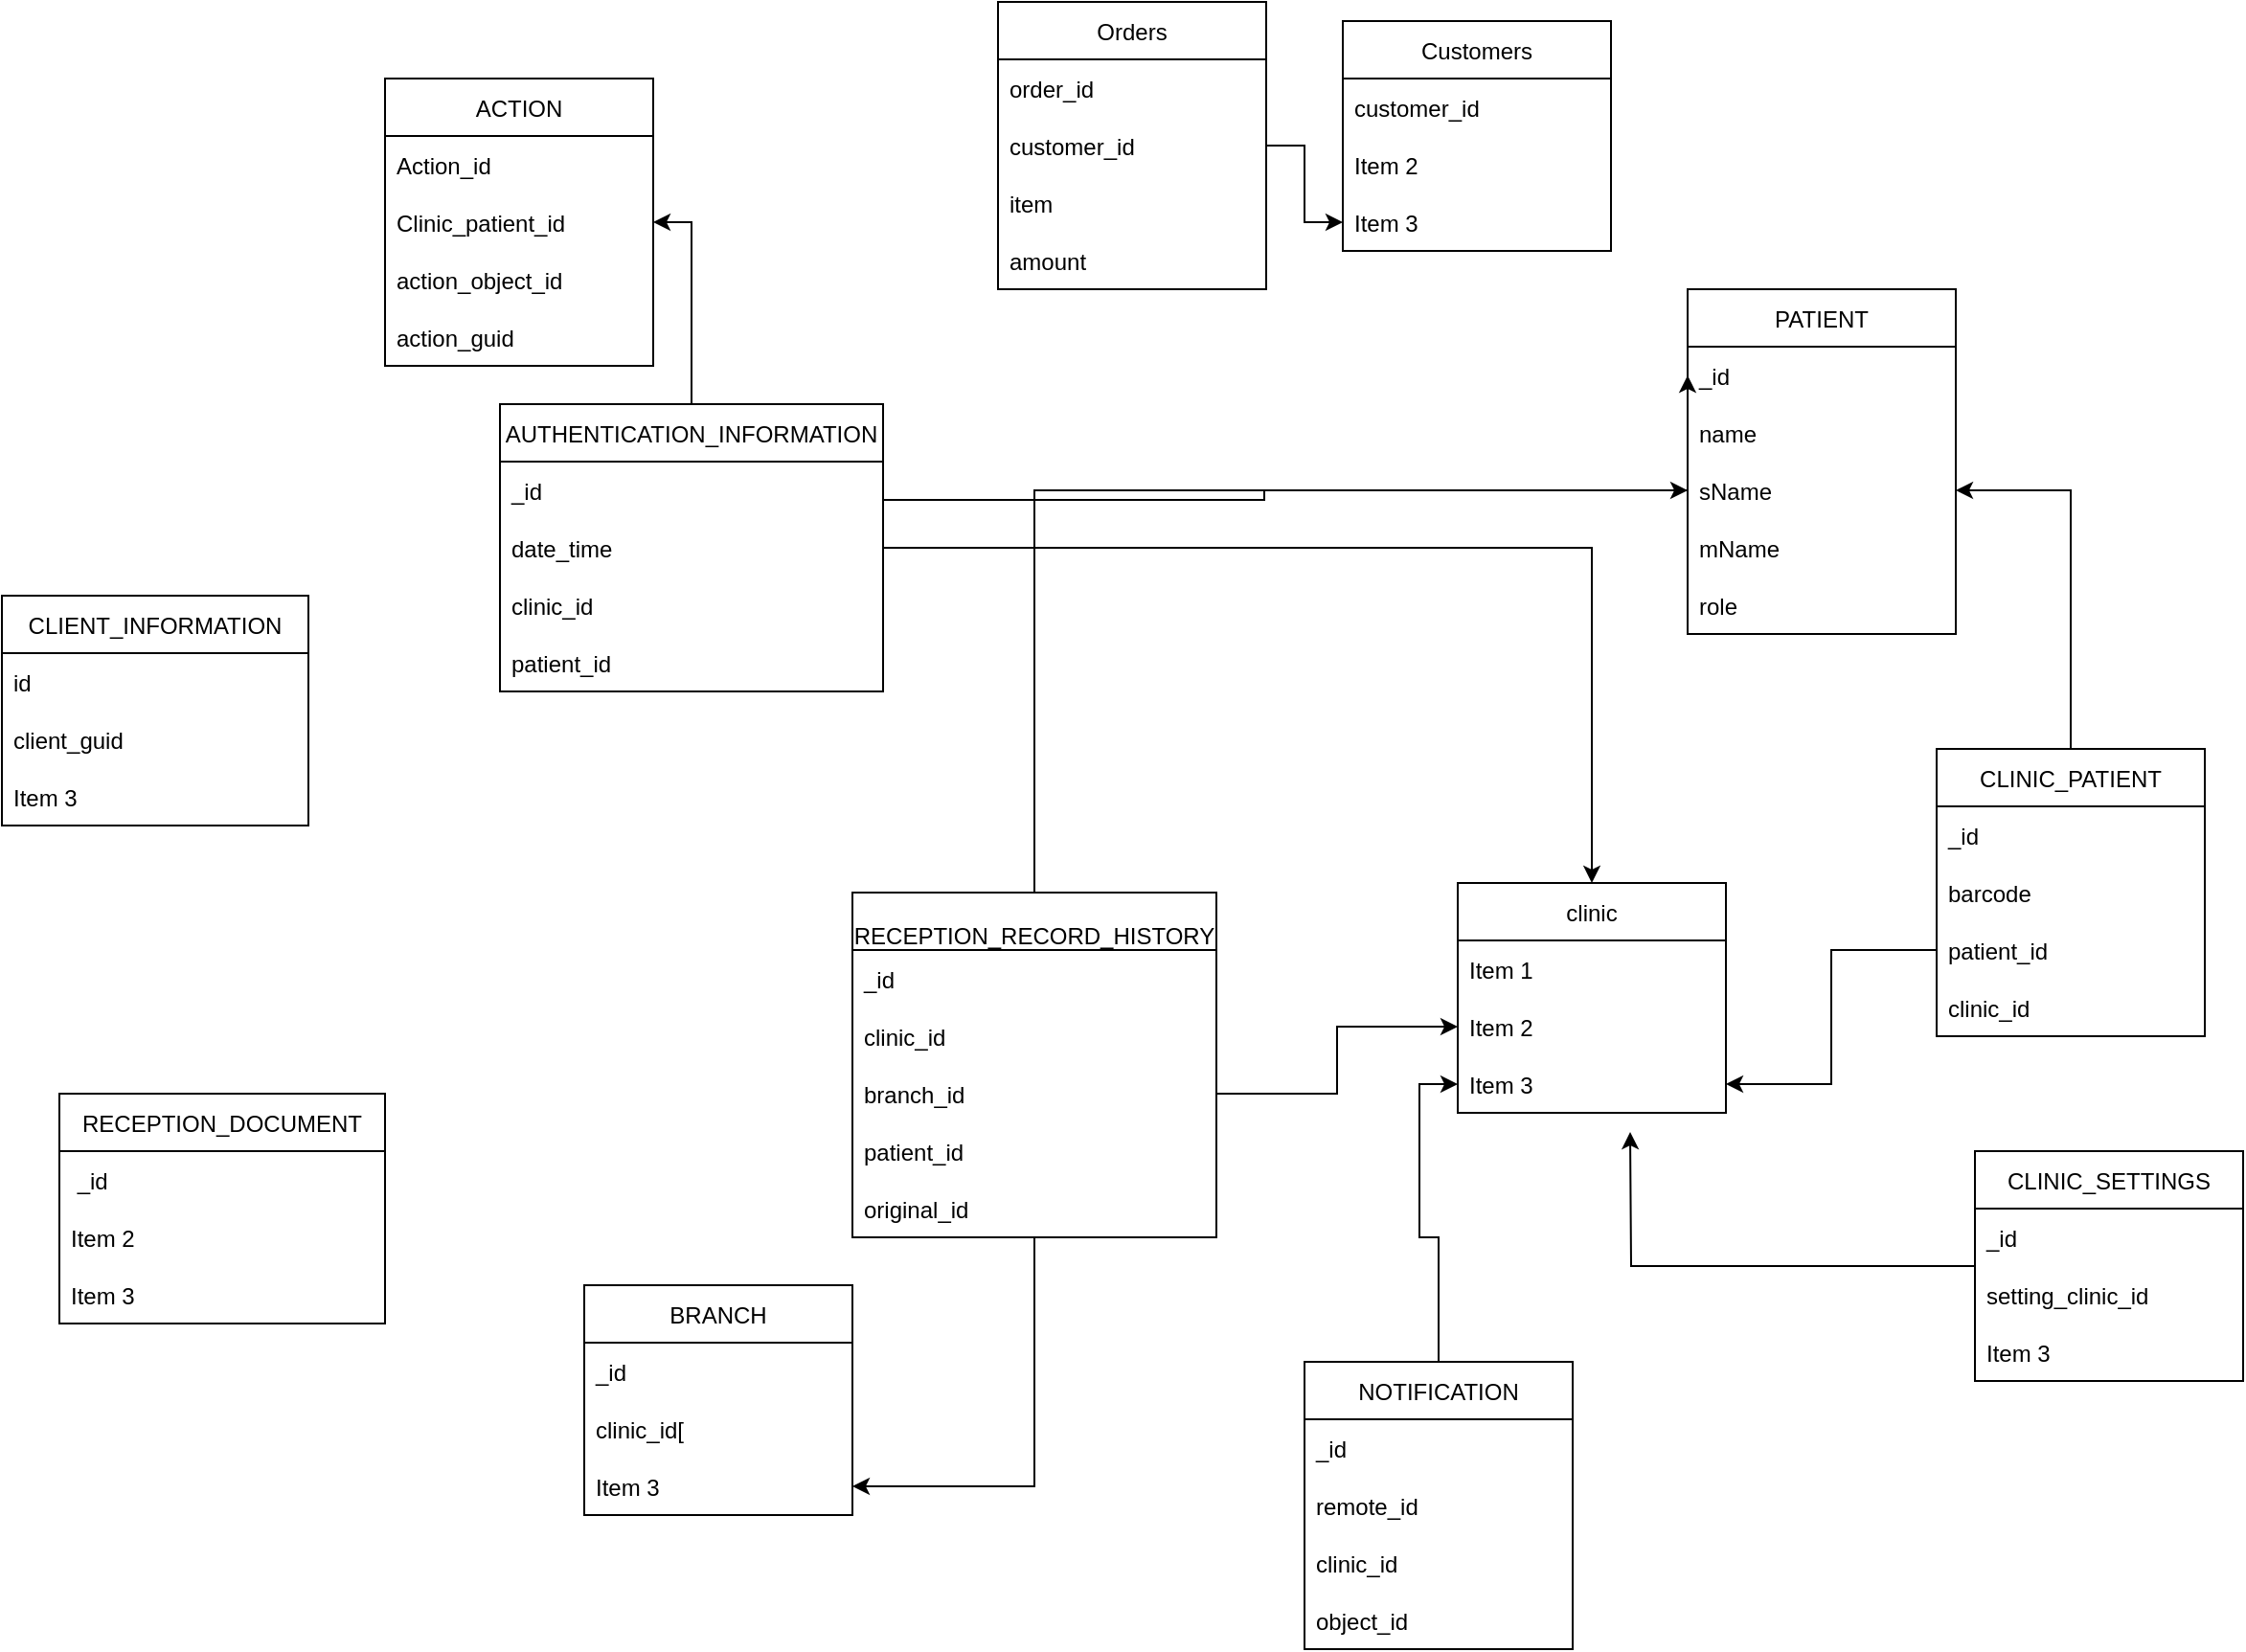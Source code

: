 <mxfile version="18.1.3" type="github">
  <diagram id="C5RBs43oDa-KdzZeNtuy" name="Page-1">
    <mxGraphModel dx="2249" dy="752" grid="1" gridSize="10" guides="1" tooltips="1" connect="1" arrows="1" fold="1" page="1" pageScale="1" pageWidth="827" pageHeight="1169" math="0" shadow="0">
      <root>
        <mxCell id="WIyWlLk6GJQsqaUBKTNV-0" />
        <mxCell id="WIyWlLk6GJQsqaUBKTNV-1" parent="WIyWlLk6GJQsqaUBKTNV-0" />
        <mxCell id="gwg9lpgbZ_tvA4moXHCT-0" value="ACTION" style="swimlane;fontStyle=0;childLayout=stackLayout;horizontal=1;startSize=30;horizontalStack=0;resizeParent=1;resizeParentMax=0;resizeLast=0;collapsible=1;marginBottom=0;" vertex="1" parent="WIyWlLk6GJQsqaUBKTNV-1">
          <mxGeometry x="170" y="160" width="140" height="150" as="geometry" />
        </mxCell>
        <mxCell id="gwg9lpgbZ_tvA4moXHCT-1" value="Action_id" style="text;strokeColor=none;fillColor=none;align=left;verticalAlign=middle;spacingLeft=4;spacingRight=4;overflow=hidden;points=[[0,0.5],[1,0.5]];portConstraint=eastwest;rotatable=0;" vertex="1" parent="gwg9lpgbZ_tvA4moXHCT-0">
          <mxGeometry y="30" width="140" height="30" as="geometry" />
        </mxCell>
        <mxCell id="gwg9lpgbZ_tvA4moXHCT-2" value="Clinic_patient_id" style="text;strokeColor=none;fillColor=none;align=left;verticalAlign=middle;spacingLeft=4;spacingRight=4;overflow=hidden;points=[[0,0.5],[1,0.5]];portConstraint=eastwest;rotatable=0;" vertex="1" parent="gwg9lpgbZ_tvA4moXHCT-0">
          <mxGeometry y="60" width="140" height="30" as="geometry" />
        </mxCell>
        <mxCell id="gwg9lpgbZ_tvA4moXHCT-77" value="action_object_id" style="text;strokeColor=none;fillColor=none;align=left;verticalAlign=middle;spacingLeft=4;spacingRight=4;overflow=hidden;points=[[0,0.5],[1,0.5]];portConstraint=eastwest;rotatable=0;" vertex="1" parent="gwg9lpgbZ_tvA4moXHCT-0">
          <mxGeometry y="90" width="140" height="30" as="geometry" />
        </mxCell>
        <mxCell id="gwg9lpgbZ_tvA4moXHCT-80" value="action_guid" style="text;strokeColor=none;fillColor=none;align=left;verticalAlign=middle;spacingLeft=4;spacingRight=4;overflow=hidden;points=[[0,0.5],[1,0.5]];portConstraint=eastwest;rotatable=0;" vertex="1" parent="gwg9lpgbZ_tvA4moXHCT-0">
          <mxGeometry y="120" width="140" height="30" as="geometry" />
        </mxCell>
        <mxCell id="gwg9lpgbZ_tvA4moXHCT-40" value="" style="edgeStyle=orthogonalEdgeStyle;rounded=0;orthogonalLoop=1;jettySize=auto;html=1;" edge="1" parent="WIyWlLk6GJQsqaUBKTNV-1" source="gwg9lpgbZ_tvA4moXHCT-4" target="gwg9lpgbZ_tvA4moXHCT-2">
          <mxGeometry relative="1" as="geometry" />
        </mxCell>
        <mxCell id="gwg9lpgbZ_tvA4moXHCT-73" style="edgeStyle=orthogonalEdgeStyle;rounded=0;orthogonalLoop=1;jettySize=auto;html=1;" edge="1" parent="WIyWlLk6GJQsqaUBKTNV-1" source="gwg9lpgbZ_tvA4moXHCT-4" target="gwg9lpgbZ_tvA4moXHCT-59">
          <mxGeometry relative="1" as="geometry" />
        </mxCell>
        <mxCell id="gwg9lpgbZ_tvA4moXHCT-76" style="edgeStyle=orthogonalEdgeStyle;rounded=0;orthogonalLoop=1;jettySize=auto;html=1;entryX=0;entryY=0.5;entryDx=0;entryDy=0;" edge="1" parent="WIyWlLk6GJQsqaUBKTNV-1" source="gwg9lpgbZ_tvA4moXHCT-4" target="gwg9lpgbZ_tvA4moXHCT-44">
          <mxGeometry relative="1" as="geometry">
            <mxPoint x="820" y="370" as="targetPoint" />
            <Array as="points">
              <mxPoint x="629" y="380" />
              <mxPoint x="629" y="375" />
            </Array>
          </mxGeometry>
        </mxCell>
        <mxCell id="gwg9lpgbZ_tvA4moXHCT-4" value="AUTHENTICATION_INFORMATION" style="swimlane;fontStyle=0;childLayout=stackLayout;horizontal=1;startSize=30;horizontalStack=0;resizeParent=1;resizeParentMax=0;resizeLast=0;collapsible=1;marginBottom=0;" vertex="1" parent="WIyWlLk6GJQsqaUBKTNV-1">
          <mxGeometry x="230" y="330" width="200" height="150" as="geometry" />
        </mxCell>
        <mxCell id="gwg9lpgbZ_tvA4moXHCT-5" value="_id" style="text;strokeColor=none;fillColor=none;align=left;verticalAlign=middle;spacingLeft=4;spacingRight=4;overflow=hidden;points=[[0,0.5],[1,0.5]];portConstraint=eastwest;rotatable=0;" vertex="1" parent="gwg9lpgbZ_tvA4moXHCT-4">
          <mxGeometry y="30" width="200" height="30" as="geometry" />
        </mxCell>
        <mxCell id="gwg9lpgbZ_tvA4moXHCT-6" value="date_time" style="text;strokeColor=none;fillColor=none;align=left;verticalAlign=middle;spacingLeft=4;spacingRight=4;overflow=hidden;points=[[0,0.5],[1,0.5]];portConstraint=eastwest;rotatable=0;" vertex="1" parent="gwg9lpgbZ_tvA4moXHCT-4">
          <mxGeometry y="60" width="200" height="30" as="geometry" />
        </mxCell>
        <mxCell id="gwg9lpgbZ_tvA4moXHCT-7" value="clinic_id" style="text;strokeColor=none;fillColor=none;align=left;verticalAlign=middle;spacingLeft=4;spacingRight=4;overflow=hidden;points=[[0,0.5],[1,0.5]];portConstraint=eastwest;rotatable=0;" vertex="1" parent="gwg9lpgbZ_tvA4moXHCT-4">
          <mxGeometry y="90" width="200" height="30" as="geometry" />
        </mxCell>
        <mxCell id="gwg9lpgbZ_tvA4moXHCT-75" value="patient_id" style="text;strokeColor=none;fillColor=none;align=left;verticalAlign=middle;spacingLeft=4;spacingRight=4;overflow=hidden;points=[[0,0.5],[1,0.5]];portConstraint=eastwest;rotatable=0;" vertex="1" parent="gwg9lpgbZ_tvA4moXHCT-4">
          <mxGeometry y="120" width="200" height="30" as="geometry" />
        </mxCell>
        <mxCell id="gwg9lpgbZ_tvA4moXHCT-8" value="BRANCH" style="swimlane;fontStyle=0;childLayout=stackLayout;horizontal=1;startSize=30;horizontalStack=0;resizeParent=1;resizeParentMax=0;resizeLast=0;collapsible=1;marginBottom=0;" vertex="1" parent="WIyWlLk6GJQsqaUBKTNV-1">
          <mxGeometry x="274" y="790" width="140" height="120" as="geometry" />
        </mxCell>
        <mxCell id="gwg9lpgbZ_tvA4moXHCT-9" value="_id" style="text;strokeColor=none;fillColor=none;align=left;verticalAlign=middle;spacingLeft=4;spacingRight=4;overflow=hidden;points=[[0,0.5],[1,0.5]];portConstraint=eastwest;rotatable=0;" vertex="1" parent="gwg9lpgbZ_tvA4moXHCT-8">
          <mxGeometry y="30" width="140" height="30" as="geometry" />
        </mxCell>
        <mxCell id="gwg9lpgbZ_tvA4moXHCT-10" value="clinic_id[" style="text;strokeColor=none;fillColor=none;align=left;verticalAlign=middle;spacingLeft=4;spacingRight=4;overflow=hidden;points=[[0,0.5],[1,0.5]];portConstraint=eastwest;rotatable=0;" vertex="1" parent="gwg9lpgbZ_tvA4moXHCT-8">
          <mxGeometry y="60" width="140" height="30" as="geometry" />
        </mxCell>
        <mxCell id="gwg9lpgbZ_tvA4moXHCT-11" value="Item 3" style="text;strokeColor=none;fillColor=none;align=left;verticalAlign=middle;spacingLeft=4;spacingRight=4;overflow=hidden;points=[[0,0.5],[1,0.5]];portConstraint=eastwest;rotatable=0;" vertex="1" parent="gwg9lpgbZ_tvA4moXHCT-8">
          <mxGeometry y="90" width="140" height="30" as="geometry" />
        </mxCell>
        <mxCell id="gwg9lpgbZ_tvA4moXHCT-13" value="CLIENT_INFORMATION" style="swimlane;fontStyle=0;childLayout=stackLayout;horizontal=1;startSize=30;horizontalStack=0;resizeParent=1;resizeParentMax=0;resizeLast=0;collapsible=1;marginBottom=0;" vertex="1" parent="WIyWlLk6GJQsqaUBKTNV-1">
          <mxGeometry x="-30" y="430" width="160" height="120" as="geometry" />
        </mxCell>
        <mxCell id="gwg9lpgbZ_tvA4moXHCT-14" value="id" style="text;strokeColor=none;fillColor=none;align=left;verticalAlign=middle;spacingLeft=4;spacingRight=4;overflow=hidden;points=[[0,0.5],[1,0.5]];portConstraint=eastwest;rotatable=0;" vertex="1" parent="gwg9lpgbZ_tvA4moXHCT-13">
          <mxGeometry y="30" width="160" height="30" as="geometry" />
        </mxCell>
        <mxCell id="gwg9lpgbZ_tvA4moXHCT-15" value="client_guid" style="text;strokeColor=none;fillColor=none;align=left;verticalAlign=middle;spacingLeft=4;spacingRight=4;overflow=hidden;points=[[0,0.5],[1,0.5]];portConstraint=eastwest;rotatable=0;" vertex="1" parent="gwg9lpgbZ_tvA4moXHCT-13">
          <mxGeometry y="60" width="160" height="30" as="geometry" />
        </mxCell>
        <mxCell id="gwg9lpgbZ_tvA4moXHCT-16" value="Item 3" style="text;strokeColor=none;fillColor=none;align=left;verticalAlign=middle;spacingLeft=4;spacingRight=4;overflow=hidden;points=[[0,0.5],[1,0.5]];portConstraint=eastwest;rotatable=0;" vertex="1" parent="gwg9lpgbZ_tvA4moXHCT-13">
          <mxGeometry y="90" width="160" height="30" as="geometry" />
        </mxCell>
        <mxCell id="gwg9lpgbZ_tvA4moXHCT-47" value="" style="edgeStyle=orthogonalEdgeStyle;rounded=0;orthogonalLoop=1;jettySize=auto;html=1;" edge="1" parent="WIyWlLk6GJQsqaUBKTNV-1" source="gwg9lpgbZ_tvA4moXHCT-17" target="gwg9lpgbZ_tvA4moXHCT-46">
          <mxGeometry relative="1" as="geometry" />
        </mxCell>
        <mxCell id="gwg9lpgbZ_tvA4moXHCT-17" value="CLINIC_PATIENT" style="swimlane;fontStyle=0;childLayout=stackLayout;horizontal=1;startSize=30;horizontalStack=0;resizeParent=1;resizeParentMax=0;resizeLast=0;collapsible=1;marginBottom=0;" vertex="1" parent="WIyWlLk6GJQsqaUBKTNV-1">
          <mxGeometry x="980" y="510" width="140" height="150" as="geometry" />
        </mxCell>
        <mxCell id="gwg9lpgbZ_tvA4moXHCT-18" value="_id" style="text;strokeColor=none;fillColor=none;align=left;verticalAlign=middle;spacingLeft=4;spacingRight=4;overflow=hidden;points=[[0,0.5],[1,0.5]];portConstraint=eastwest;rotatable=0;" vertex="1" parent="gwg9lpgbZ_tvA4moXHCT-17">
          <mxGeometry y="30" width="140" height="30" as="geometry" />
        </mxCell>
        <mxCell id="gwg9lpgbZ_tvA4moXHCT-19" value="barcode" style="text;strokeColor=none;fillColor=none;align=left;verticalAlign=middle;spacingLeft=4;spacingRight=4;overflow=hidden;points=[[0,0.5],[1,0.5]];portConstraint=eastwest;rotatable=0;" vertex="1" parent="gwg9lpgbZ_tvA4moXHCT-17">
          <mxGeometry y="60" width="140" height="30" as="geometry" />
        </mxCell>
        <mxCell id="gwg9lpgbZ_tvA4moXHCT-20" value="patient_id" style="text;strokeColor=none;fillColor=none;align=left;verticalAlign=middle;spacingLeft=4;spacingRight=4;overflow=hidden;points=[[0,0.5],[1,0.5]];portConstraint=eastwest;rotatable=0;" vertex="1" parent="gwg9lpgbZ_tvA4moXHCT-17">
          <mxGeometry y="90" width="140" height="30" as="geometry" />
        </mxCell>
        <mxCell id="gwg9lpgbZ_tvA4moXHCT-21" value="clinic_id" style="text;strokeColor=none;fillColor=none;align=left;verticalAlign=middle;spacingLeft=4;spacingRight=4;overflow=hidden;points=[[0,0.5],[1,0.5]];portConstraint=eastwest;rotatable=0;" vertex="1" parent="gwg9lpgbZ_tvA4moXHCT-17">
          <mxGeometry y="120" width="140" height="30" as="geometry" />
        </mxCell>
        <mxCell id="gwg9lpgbZ_tvA4moXHCT-72" style="edgeStyle=orthogonalEdgeStyle;rounded=0;orthogonalLoop=1;jettySize=auto;html=1;" edge="1" parent="WIyWlLk6GJQsqaUBKTNV-1" source="gwg9lpgbZ_tvA4moXHCT-22">
          <mxGeometry relative="1" as="geometry">
            <mxPoint x="820" y="710" as="targetPoint" />
          </mxGeometry>
        </mxCell>
        <mxCell id="gwg9lpgbZ_tvA4moXHCT-22" value="CLINIC_SETTINGS" style="swimlane;fontStyle=0;childLayout=stackLayout;horizontal=1;startSize=30;horizontalStack=0;resizeParent=1;resizeParentMax=0;resizeLast=0;collapsible=1;marginBottom=0;" vertex="1" parent="WIyWlLk6GJQsqaUBKTNV-1">
          <mxGeometry x="1000" y="720" width="140" height="120" as="geometry" />
        </mxCell>
        <mxCell id="gwg9lpgbZ_tvA4moXHCT-23" value="_id" style="text;strokeColor=none;fillColor=none;align=left;verticalAlign=middle;spacingLeft=4;spacingRight=4;overflow=hidden;points=[[0,0.5],[1,0.5]];portConstraint=eastwest;rotatable=0;" vertex="1" parent="gwg9lpgbZ_tvA4moXHCT-22">
          <mxGeometry y="30" width="140" height="30" as="geometry" />
        </mxCell>
        <mxCell id="gwg9lpgbZ_tvA4moXHCT-24" value="setting_clinic_id" style="text;strokeColor=none;fillColor=none;align=left;verticalAlign=middle;spacingLeft=4;spacingRight=4;overflow=hidden;points=[[0,0.5],[1,0.5]];portConstraint=eastwest;rotatable=0;" vertex="1" parent="gwg9lpgbZ_tvA4moXHCT-22">
          <mxGeometry y="60" width="140" height="30" as="geometry" />
        </mxCell>
        <mxCell id="gwg9lpgbZ_tvA4moXHCT-25" value="Item 3" style="text;strokeColor=none;fillColor=none;align=left;verticalAlign=middle;spacingLeft=4;spacingRight=4;overflow=hidden;points=[[0,0.5],[1,0.5]];portConstraint=eastwest;rotatable=0;" vertex="1" parent="gwg9lpgbZ_tvA4moXHCT-22">
          <mxGeometry y="90" width="140" height="30" as="geometry" />
        </mxCell>
        <mxCell id="gwg9lpgbZ_tvA4moXHCT-26" value="Customers" style="swimlane;fontStyle=0;childLayout=stackLayout;horizontal=1;startSize=30;horizontalStack=0;resizeParent=1;resizeParentMax=0;resizeLast=0;collapsible=1;marginBottom=0;" vertex="1" parent="WIyWlLk6GJQsqaUBKTNV-1">
          <mxGeometry x="670" y="130" width="140" height="120" as="geometry" />
        </mxCell>
        <mxCell id="gwg9lpgbZ_tvA4moXHCT-27" value="customer_id" style="text;strokeColor=none;fillColor=none;align=left;verticalAlign=middle;spacingLeft=4;spacingRight=4;overflow=hidden;points=[[0,0.5],[1,0.5]];portConstraint=eastwest;rotatable=0;" vertex="1" parent="gwg9lpgbZ_tvA4moXHCT-26">
          <mxGeometry y="30" width="140" height="30" as="geometry" />
        </mxCell>
        <mxCell id="gwg9lpgbZ_tvA4moXHCT-28" value="Item 2" style="text;strokeColor=none;fillColor=none;align=left;verticalAlign=middle;spacingLeft=4;spacingRight=4;overflow=hidden;points=[[0,0.5],[1,0.5]];portConstraint=eastwest;rotatable=0;" vertex="1" parent="gwg9lpgbZ_tvA4moXHCT-26">
          <mxGeometry y="60" width="140" height="30" as="geometry" />
        </mxCell>
        <mxCell id="gwg9lpgbZ_tvA4moXHCT-29" value="Item 3" style="text;strokeColor=none;fillColor=none;align=left;verticalAlign=middle;spacingLeft=4;spacingRight=4;overflow=hidden;points=[[0,0.5],[1,0.5]];portConstraint=eastwest;rotatable=0;" vertex="1" parent="gwg9lpgbZ_tvA4moXHCT-26">
          <mxGeometry y="90" width="140" height="30" as="geometry" />
        </mxCell>
        <mxCell id="gwg9lpgbZ_tvA4moXHCT-64" value="" style="edgeStyle=orthogonalEdgeStyle;rounded=0;orthogonalLoop=1;jettySize=auto;html=1;" edge="1" parent="WIyWlLk6GJQsqaUBKTNV-1" source="gwg9lpgbZ_tvA4moXHCT-30" target="gwg9lpgbZ_tvA4moXHCT-62">
          <mxGeometry relative="1" as="geometry" />
        </mxCell>
        <mxCell id="gwg9lpgbZ_tvA4moXHCT-30" value="NOTIFICATION" style="swimlane;fontStyle=0;childLayout=stackLayout;horizontal=1;startSize=30;horizontalStack=0;resizeParent=1;resizeParentMax=0;resizeLast=0;collapsible=1;marginBottom=0;" vertex="1" parent="WIyWlLk6GJQsqaUBKTNV-1">
          <mxGeometry x="650" y="830" width="140" height="150" as="geometry" />
        </mxCell>
        <mxCell id="gwg9lpgbZ_tvA4moXHCT-31" value="_id" style="text;strokeColor=none;fillColor=none;align=left;verticalAlign=middle;spacingLeft=4;spacingRight=4;overflow=hidden;points=[[0,0.5],[1,0.5]];portConstraint=eastwest;rotatable=0;" vertex="1" parent="gwg9lpgbZ_tvA4moXHCT-30">
          <mxGeometry y="30" width="140" height="30" as="geometry" />
        </mxCell>
        <mxCell id="gwg9lpgbZ_tvA4moXHCT-32" value="remote_id" style="text;strokeColor=none;fillColor=none;align=left;verticalAlign=middle;spacingLeft=4;spacingRight=4;overflow=hidden;points=[[0,0.5],[1,0.5]];portConstraint=eastwest;rotatable=0;" vertex="1" parent="gwg9lpgbZ_tvA4moXHCT-30">
          <mxGeometry y="60" width="140" height="30" as="geometry" />
        </mxCell>
        <mxCell id="gwg9lpgbZ_tvA4moXHCT-33" value="clinic_id" style="text;strokeColor=none;fillColor=none;align=left;verticalAlign=middle;spacingLeft=4;spacingRight=4;overflow=hidden;points=[[0,0.5],[1,0.5]];portConstraint=eastwest;rotatable=0;" vertex="1" parent="gwg9lpgbZ_tvA4moXHCT-30">
          <mxGeometry y="90" width="140" height="30" as="geometry" />
        </mxCell>
        <mxCell id="gwg9lpgbZ_tvA4moXHCT-34" value="object_id" style="text;strokeColor=none;fillColor=none;align=left;verticalAlign=middle;spacingLeft=4;spacingRight=4;overflow=hidden;points=[[0,0.5],[1,0.5]];portConstraint=eastwest;rotatable=0;" vertex="1" parent="gwg9lpgbZ_tvA4moXHCT-30">
          <mxGeometry y="120" width="140" height="30" as="geometry" />
        </mxCell>
        <mxCell id="gwg9lpgbZ_tvA4moXHCT-42" value="" style="edgeStyle=orthogonalEdgeStyle;rounded=0;orthogonalLoop=1;jettySize=auto;html=1;" edge="1" parent="WIyWlLk6GJQsqaUBKTNV-1" source="gwg9lpgbZ_tvA4moXHCT-35" target="gwg9lpgbZ_tvA4moXHCT-29">
          <mxGeometry relative="1" as="geometry" />
        </mxCell>
        <mxCell id="gwg9lpgbZ_tvA4moXHCT-35" value="Orders" style="swimlane;fontStyle=0;childLayout=stackLayout;horizontal=1;startSize=30;horizontalStack=0;resizeParent=1;resizeParentMax=0;resizeLast=0;collapsible=1;marginBottom=0;" vertex="1" parent="WIyWlLk6GJQsqaUBKTNV-1">
          <mxGeometry x="490" y="120" width="140" height="150" as="geometry" />
        </mxCell>
        <mxCell id="gwg9lpgbZ_tvA4moXHCT-36" value="order_id" style="text;strokeColor=none;fillColor=none;align=left;verticalAlign=middle;spacingLeft=4;spacingRight=4;overflow=hidden;points=[[0,0.5],[1,0.5]];portConstraint=eastwest;rotatable=0;" vertex="1" parent="gwg9lpgbZ_tvA4moXHCT-35">
          <mxGeometry y="30" width="140" height="30" as="geometry" />
        </mxCell>
        <mxCell id="gwg9lpgbZ_tvA4moXHCT-37" value="customer_id" style="text;strokeColor=none;fillColor=none;align=left;verticalAlign=middle;spacingLeft=4;spacingRight=4;overflow=hidden;points=[[0,0.5],[1,0.5]];portConstraint=eastwest;rotatable=0;" vertex="1" parent="gwg9lpgbZ_tvA4moXHCT-35">
          <mxGeometry y="60" width="140" height="30" as="geometry" />
        </mxCell>
        <mxCell id="gwg9lpgbZ_tvA4moXHCT-38" value="item" style="text;strokeColor=none;fillColor=none;align=left;verticalAlign=middle;spacingLeft=4;spacingRight=4;overflow=hidden;points=[[0,0.5],[1,0.5]];portConstraint=eastwest;rotatable=0;" vertex="1" parent="gwg9lpgbZ_tvA4moXHCT-35">
          <mxGeometry y="90" width="140" height="30" as="geometry" />
        </mxCell>
        <mxCell id="gwg9lpgbZ_tvA4moXHCT-39" value="amount" style="text;strokeColor=none;fillColor=none;align=left;verticalAlign=middle;spacingLeft=4;spacingRight=4;overflow=hidden;points=[[0,0.5],[1,0.5]];portConstraint=eastwest;rotatable=0;" vertex="1" parent="gwg9lpgbZ_tvA4moXHCT-35">
          <mxGeometry y="120" width="140" height="30" as="geometry" />
        </mxCell>
        <mxCell id="gwg9lpgbZ_tvA4moXHCT-43" value="PATIENT" style="swimlane;fontStyle=0;childLayout=stackLayout;horizontal=1;startSize=30;horizontalStack=0;resizeParent=1;resizeParentMax=0;resizeLast=0;collapsible=1;marginBottom=0;" vertex="1" parent="WIyWlLk6GJQsqaUBKTNV-1">
          <mxGeometry x="850" y="270" width="140" height="180" as="geometry" />
        </mxCell>
        <mxCell id="gwg9lpgbZ_tvA4moXHCT-44" value="_id" style="text;strokeColor=none;fillColor=none;align=left;verticalAlign=middle;spacingLeft=4;spacingRight=4;overflow=hidden;points=[[0,0.5],[1,0.5]];portConstraint=eastwest;rotatable=0;" vertex="1" parent="gwg9lpgbZ_tvA4moXHCT-43">
          <mxGeometry y="30" width="140" height="30" as="geometry" />
        </mxCell>
        <mxCell id="gwg9lpgbZ_tvA4moXHCT-45" value="name" style="text;strokeColor=none;fillColor=none;align=left;verticalAlign=middle;spacingLeft=4;spacingRight=4;overflow=hidden;points=[[0,0.5],[1,0.5]];portConstraint=eastwest;rotatable=0;" vertex="1" parent="gwg9lpgbZ_tvA4moXHCT-43">
          <mxGeometry y="60" width="140" height="30" as="geometry" />
        </mxCell>
        <mxCell id="gwg9lpgbZ_tvA4moXHCT-46" value="sName" style="text;strokeColor=none;fillColor=none;align=left;verticalAlign=middle;spacingLeft=4;spacingRight=4;overflow=hidden;points=[[0,0.5],[1,0.5]];portConstraint=eastwest;rotatable=0;" vertex="1" parent="gwg9lpgbZ_tvA4moXHCT-43">
          <mxGeometry y="90" width="140" height="30" as="geometry" />
        </mxCell>
        <mxCell id="gwg9lpgbZ_tvA4moXHCT-78" value="mName" style="text;strokeColor=none;fillColor=none;align=left;verticalAlign=middle;spacingLeft=4;spacingRight=4;overflow=hidden;points=[[0,0.5],[1,0.5]];portConstraint=eastwest;rotatable=0;" vertex="1" parent="gwg9lpgbZ_tvA4moXHCT-43">
          <mxGeometry y="120" width="140" height="30" as="geometry" />
        </mxCell>
        <mxCell id="gwg9lpgbZ_tvA4moXHCT-79" value="role" style="text;strokeColor=none;fillColor=none;align=left;verticalAlign=middle;spacingLeft=4;spacingRight=4;overflow=hidden;points=[[0,0.5],[1,0.5]];portConstraint=eastwest;rotatable=0;" vertex="1" parent="gwg9lpgbZ_tvA4moXHCT-43">
          <mxGeometry y="150" width="140" height="30" as="geometry" />
        </mxCell>
        <mxCell id="gwg9lpgbZ_tvA4moXHCT-48" value="RECEPTION_DOCUMENT" style="swimlane;fontStyle=0;childLayout=stackLayout;horizontal=1;startSize=30;horizontalStack=0;resizeParent=1;resizeParentMax=0;resizeLast=0;collapsible=1;marginBottom=0;" vertex="1" parent="WIyWlLk6GJQsqaUBKTNV-1">
          <mxGeometry y="690" width="170" height="120" as="geometry" />
        </mxCell>
        <mxCell id="gwg9lpgbZ_tvA4moXHCT-49" value=" _id" style="text;strokeColor=none;fillColor=none;align=left;verticalAlign=middle;spacingLeft=4;spacingRight=4;overflow=hidden;points=[[0,0.5],[1,0.5]];portConstraint=eastwest;rotatable=0;" vertex="1" parent="gwg9lpgbZ_tvA4moXHCT-48">
          <mxGeometry y="30" width="170" height="30" as="geometry" />
        </mxCell>
        <mxCell id="gwg9lpgbZ_tvA4moXHCT-50" value="Item 2" style="text;strokeColor=none;fillColor=none;align=left;verticalAlign=middle;spacingLeft=4;spacingRight=4;overflow=hidden;points=[[0,0.5],[1,0.5]];portConstraint=eastwest;rotatable=0;" vertex="1" parent="gwg9lpgbZ_tvA4moXHCT-48">
          <mxGeometry y="60" width="170" height="30" as="geometry" />
        </mxCell>
        <mxCell id="gwg9lpgbZ_tvA4moXHCT-51" value="Item 3" style="text;strokeColor=none;fillColor=none;align=left;verticalAlign=middle;spacingLeft=4;spacingRight=4;overflow=hidden;points=[[0,0.5],[1,0.5]];portConstraint=eastwest;rotatable=0;" vertex="1" parent="gwg9lpgbZ_tvA4moXHCT-48">
          <mxGeometry y="90" width="170" height="30" as="geometry" />
        </mxCell>
        <mxCell id="gwg9lpgbZ_tvA4moXHCT-70" style="edgeStyle=orthogonalEdgeStyle;rounded=0;orthogonalLoop=1;jettySize=auto;html=1;" edge="1" parent="WIyWlLk6GJQsqaUBKTNV-1" source="gwg9lpgbZ_tvA4moXHCT-52" target="gwg9lpgbZ_tvA4moXHCT-11">
          <mxGeometry relative="1" as="geometry" />
        </mxCell>
        <mxCell id="gwg9lpgbZ_tvA4moXHCT-74" style="edgeStyle=orthogonalEdgeStyle;rounded=0;orthogonalLoop=1;jettySize=auto;html=1;entryX=0;entryY=0.5;entryDx=0;entryDy=0;" edge="1" parent="WIyWlLk6GJQsqaUBKTNV-1" source="gwg9lpgbZ_tvA4moXHCT-52" target="gwg9lpgbZ_tvA4moXHCT-46">
          <mxGeometry relative="1" as="geometry" />
        </mxCell>
        <mxCell id="gwg9lpgbZ_tvA4moXHCT-52" value="&#xa;RECEPTION_RECORD_HISTORY" style="swimlane;fontStyle=0;childLayout=stackLayout;horizontal=1;startSize=30;horizontalStack=0;resizeParent=1;resizeParentMax=0;resizeLast=0;collapsible=1;marginBottom=0;" vertex="1" parent="WIyWlLk6GJQsqaUBKTNV-1">
          <mxGeometry x="414" y="585" width="190" height="180" as="geometry" />
        </mxCell>
        <mxCell id="gwg9lpgbZ_tvA4moXHCT-53" value="_id" style="text;strokeColor=none;fillColor=none;align=left;verticalAlign=middle;spacingLeft=4;spacingRight=4;overflow=hidden;points=[[0,0.5],[1,0.5]];portConstraint=eastwest;rotatable=0;" vertex="1" parent="gwg9lpgbZ_tvA4moXHCT-52">
          <mxGeometry y="30" width="190" height="30" as="geometry" />
        </mxCell>
        <mxCell id="gwg9lpgbZ_tvA4moXHCT-54" value="clinic_id" style="text;strokeColor=none;fillColor=none;align=left;verticalAlign=middle;spacingLeft=4;spacingRight=4;overflow=hidden;points=[[0,0.5],[1,0.5]];portConstraint=eastwest;rotatable=0;" vertex="1" parent="gwg9lpgbZ_tvA4moXHCT-52">
          <mxGeometry y="60" width="190" height="30" as="geometry" />
        </mxCell>
        <mxCell id="gwg9lpgbZ_tvA4moXHCT-55" value="branch_id" style="text;strokeColor=none;fillColor=none;align=left;verticalAlign=middle;spacingLeft=4;spacingRight=4;overflow=hidden;points=[[0,0.5],[1,0.5]];portConstraint=eastwest;rotatable=0;" vertex="1" parent="gwg9lpgbZ_tvA4moXHCT-52">
          <mxGeometry y="90" width="190" height="30" as="geometry" />
        </mxCell>
        <mxCell id="gwg9lpgbZ_tvA4moXHCT-57" value="patient_id" style="text;strokeColor=none;fillColor=none;align=left;verticalAlign=middle;spacingLeft=4;spacingRight=4;overflow=hidden;points=[[0,0.5],[1,0.5]];portConstraint=eastwest;rotatable=0;" vertex="1" parent="gwg9lpgbZ_tvA4moXHCT-52">
          <mxGeometry y="120" width="190" height="30" as="geometry" />
        </mxCell>
        <mxCell id="gwg9lpgbZ_tvA4moXHCT-58" value="original_id" style="text;strokeColor=none;fillColor=none;align=left;verticalAlign=middle;spacingLeft=4;spacingRight=4;overflow=hidden;points=[[0,0.5],[1,0.5]];portConstraint=eastwest;rotatable=0;" vertex="1" parent="gwg9lpgbZ_tvA4moXHCT-52">
          <mxGeometry y="150" width="190" height="30" as="geometry" />
        </mxCell>
        <mxCell id="gwg9lpgbZ_tvA4moXHCT-59" value="clinic" style="swimlane;fontStyle=0;childLayout=stackLayout;horizontal=1;startSize=30;horizontalStack=0;resizeParent=1;resizeParentMax=0;resizeLast=0;collapsible=1;marginBottom=0;" vertex="1" parent="WIyWlLk6GJQsqaUBKTNV-1">
          <mxGeometry x="730" y="580" width="140" height="120" as="geometry" />
        </mxCell>
        <mxCell id="gwg9lpgbZ_tvA4moXHCT-60" value="Item 1" style="text;strokeColor=none;fillColor=none;align=left;verticalAlign=middle;spacingLeft=4;spacingRight=4;overflow=hidden;points=[[0,0.5],[1,0.5]];portConstraint=eastwest;rotatable=0;" vertex="1" parent="gwg9lpgbZ_tvA4moXHCT-59">
          <mxGeometry y="30" width="140" height="30" as="geometry" />
        </mxCell>
        <mxCell id="gwg9lpgbZ_tvA4moXHCT-61" value="Item 2" style="text;strokeColor=none;fillColor=none;align=left;verticalAlign=middle;spacingLeft=4;spacingRight=4;overflow=hidden;points=[[0,0.5],[1,0.5]];portConstraint=eastwest;rotatable=0;" vertex="1" parent="gwg9lpgbZ_tvA4moXHCT-59">
          <mxGeometry y="60" width="140" height="30" as="geometry" />
        </mxCell>
        <mxCell id="gwg9lpgbZ_tvA4moXHCT-62" value="Item 3" style="text;strokeColor=none;fillColor=none;align=left;verticalAlign=middle;spacingLeft=4;spacingRight=4;overflow=hidden;points=[[0,0.5],[1,0.5]];portConstraint=eastwest;rotatable=0;" vertex="1" parent="gwg9lpgbZ_tvA4moXHCT-59">
          <mxGeometry y="90" width="140" height="30" as="geometry" />
        </mxCell>
        <mxCell id="gwg9lpgbZ_tvA4moXHCT-63" value="" style="edgeStyle=orthogonalEdgeStyle;rounded=0;orthogonalLoop=1;jettySize=auto;html=1;" edge="1" parent="WIyWlLk6GJQsqaUBKTNV-1" source="gwg9lpgbZ_tvA4moXHCT-20" target="gwg9lpgbZ_tvA4moXHCT-62">
          <mxGeometry relative="1" as="geometry" />
        </mxCell>
        <mxCell id="gwg9lpgbZ_tvA4moXHCT-65" style="edgeStyle=orthogonalEdgeStyle;rounded=0;orthogonalLoop=1;jettySize=auto;html=1;" edge="1" parent="WIyWlLk6GJQsqaUBKTNV-1" source="gwg9lpgbZ_tvA4moXHCT-55" target="gwg9lpgbZ_tvA4moXHCT-61">
          <mxGeometry relative="1" as="geometry" />
        </mxCell>
      </root>
    </mxGraphModel>
  </diagram>
</mxfile>
